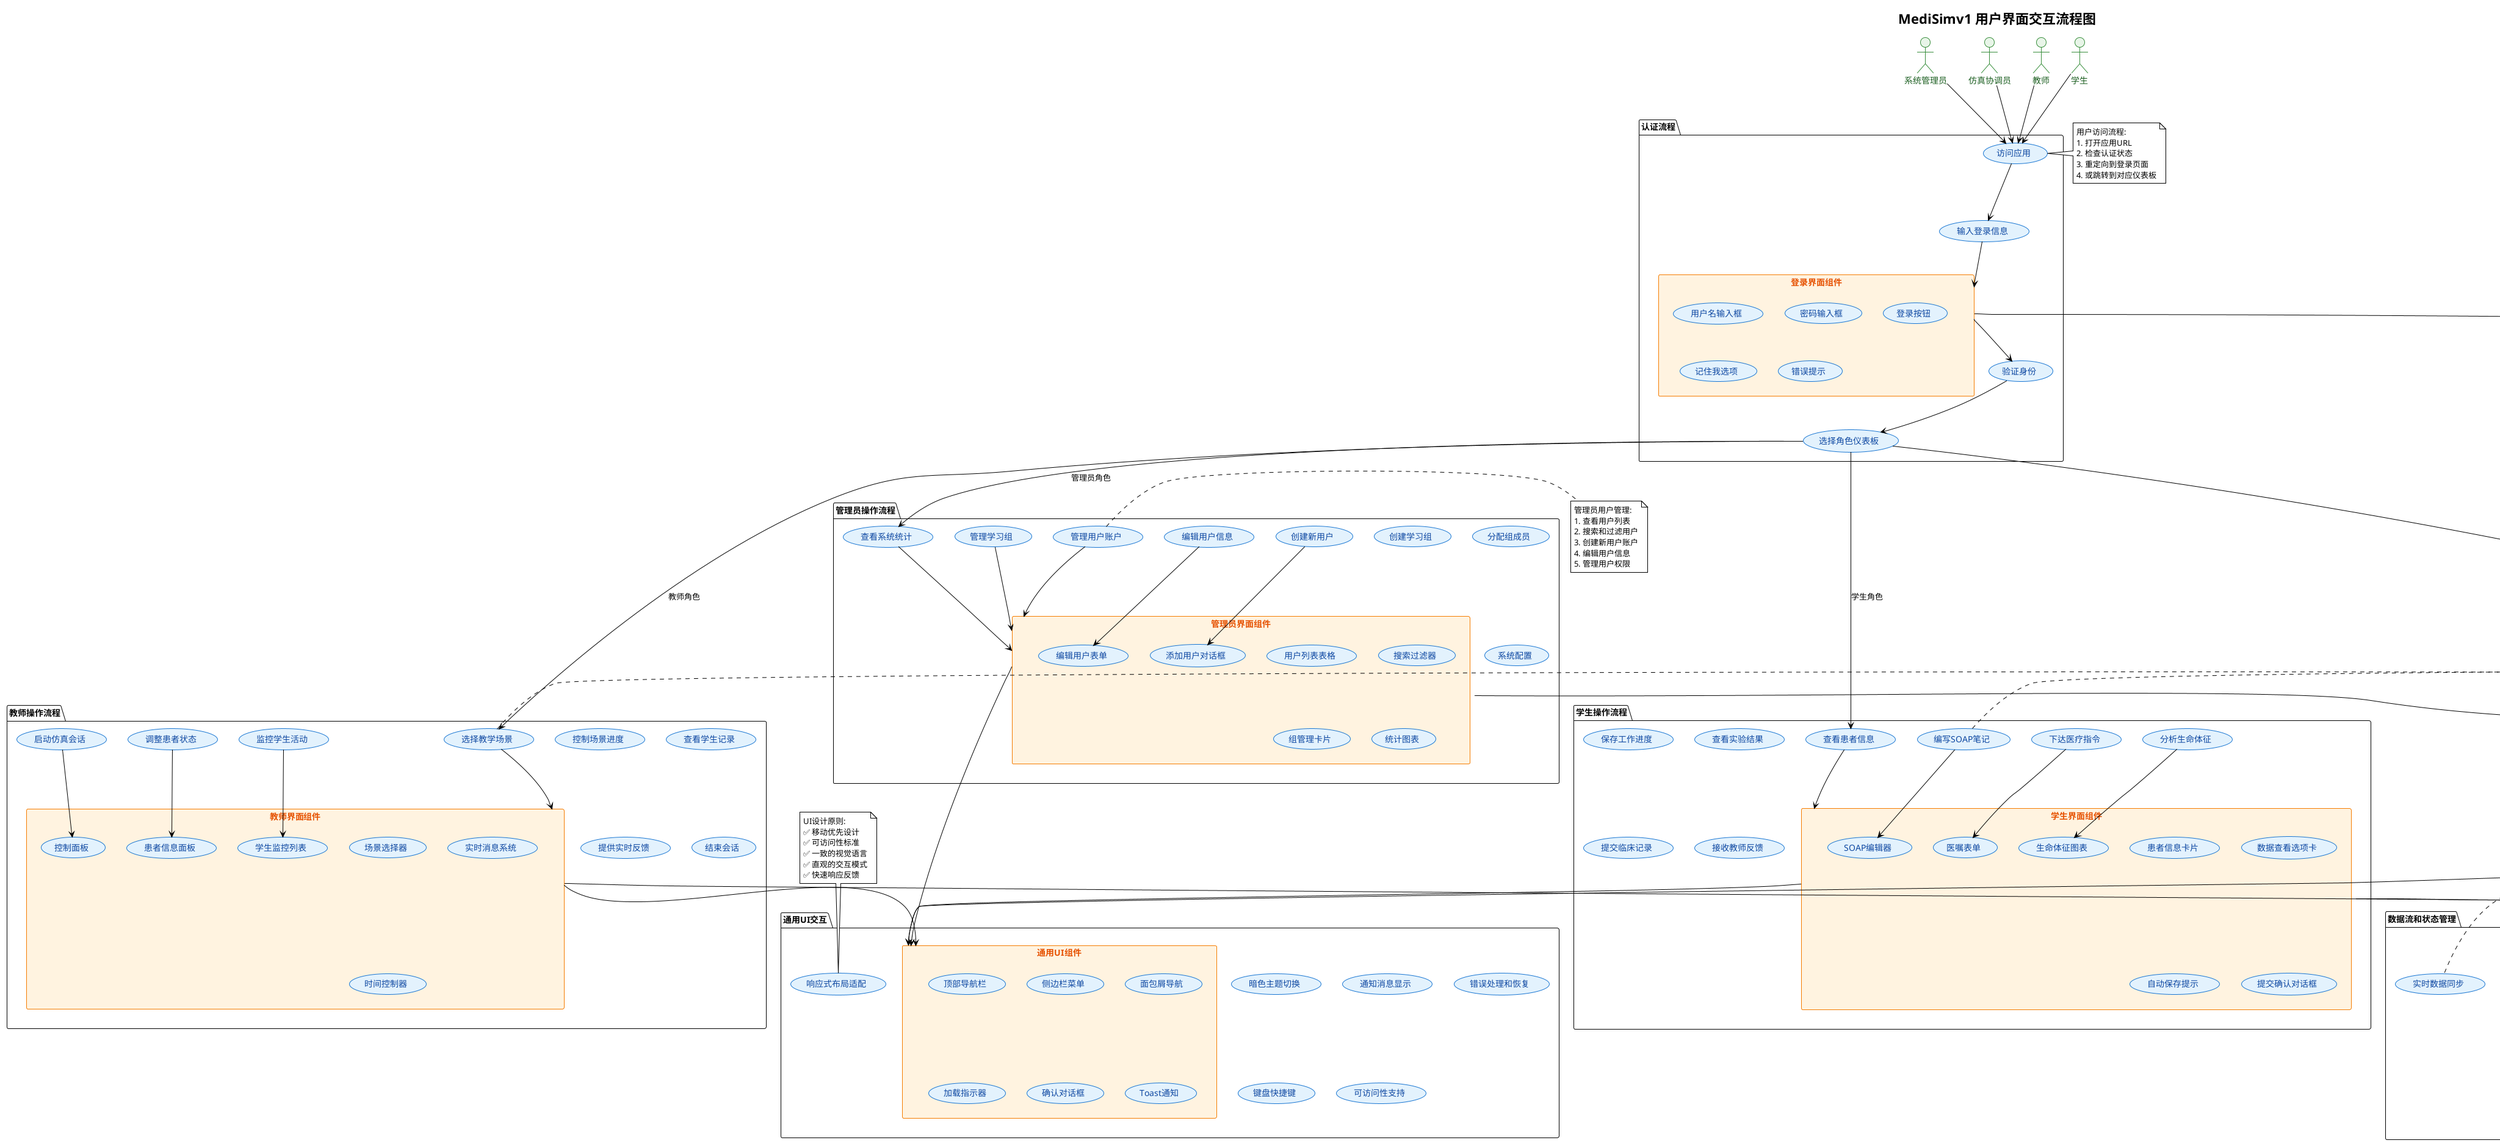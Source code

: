 @startuml MediSimv1-UI-Interaction-Flow
!theme plain
skinparam backgroundColor #FFFFFF

title MediSimv1 用户界面交互流程图

' 定义样式
skinparam actor {
    BackgroundColor #E8F5E8
    BorderColor #388E3C
    FontColor #1B5E20
}

skinparam usecase {
    BackgroundColor #E3F2FD
    BorderColor #1976D2
    FontColor #0D47A1
}

skinparam rectangle {
    BackgroundColor #FFF3E0
    BorderColor #F57C00
    FontColor #E65100
}

' 用户角色定义
actor "系统管理员" as Admin
actor "仿真协调员" as Coordinator  
actor "教师" as Instructor
actor "学生" as Student

' 登录和认证流程
package "认证流程" {
    usecase "访问应用" as AccessApp
    usecase "输入登录信息" as EnterLogin
    usecase "验证身份" as ValidateAuth
    usecase "选择角色仪表板" as SelectDashboard
    
    rectangle "登录界面组件" as LoginComponents {
        usecase "用户名输入框" as UsernameInput
        usecase "密码输入框" as PasswordInput
        usecase "登录按钮" as LoginButton
        usecase "记住我选项" as RememberMe
        usecase "错误提示" as ErrorDisplay
    }
}

' 管理员操作流程
package "管理员操作流程" {
    usecase "查看系统统计" as ViewSystemStats
    usecase "管理用户账户" as ManageUsers
    usecase "创建新用户" as CreateUser
    usecase "编辑用户信息" as EditUser
    usecase "管理学习组" as ManageGroups
    usecase "创建学习组" as CreateGroup
    usecase "分配组成员" as AssignMembers
    usecase "系统配置" as SystemConfig
    
    rectangle "管理员界面组件" as AdminComponents {
        usecase "用户列表表格" as UserTable
        usecase "搜索过滤器" as SearchFilter
        usecase "添加用户对话框" as AddUserDialog
        usecase "编辑用户表单" as EditUserForm
        usecase "组管理卡片" as GroupCards
        usecase "统计图表" as StatsCharts
    }
}

' 协调员操作流程
package "协调员操作流程" {
    usecase "管理医疗文档" as ManageDocuments
    usecase "上传新文档" as UploadDocument
    usecase "版本控制" as VersionControl
    usecase "发布计划管理" as ManageReleases
    usecase "创建发布计划" as CreateRelease
    usecase "监控系统活动" as MonitorActivity
    usecase "查看用户日志" as ViewUserLogs
    
    rectangle "协调员界面组件" as CoordinatorComponents {
        usecase "文档列表" as DocumentList
        usecase "文件上传器" as FileUploader
        usecase "版本历史" as VersionHistory
        usecase "发布计划表" as ReleaseSchedule
        usecase "活动监控面板" as ActivityPanel
        usecase "日志查看器" as LogViewer
    }
}

' 教师操作流程
package "教师操作流程" {
    usecase "选择教学场景" as SelectScenario
    usecase "启动仿真会话" as StartSimulation
    usecase "控制场景进度" as ControlScenario
    usecase "监控学生活动" as MonitorStudents
    usecase "查看学生记录" as ViewStudentRecords
    usecase "调整患者状态" as AdjustPatientStatus
    usecase "提供实时反馈" as ProvideFeedback
    usecase "结束会话" as EndSession
    
    rectangle "教师界面组件" as InstructorComponents {
        usecase "场景选择器" as ScenarioSelector
        usecase "控制面板" as ControlPanel
        usecase "学生监控列表" as StudentMonitorList
        usecase "患者信息面板" as PatientInfoPanel
        usecase "实时消息系统" as RealtimeMessaging
        usecase "时间控制器" as TimeController
    }
}

' 学生操作流程
package "学生操作流程" {
    usecase "查看患者信息" as ViewPatientInfo
    usecase "分析生命体征" as AnalyzeVitals
    usecase "查看实验结果" as ViewLabResults
    usecase "编写SOAP笔记" as WriteSOAP
    usecase "下达医疗指令" as WriteMedicalOrders
    usecase "保存工作进度" as SaveProgress
    usecase "提交临床记录" as SubmitRecords
    usecase "接收教师反馈" as ReceiveFeedback
    
    rectangle "学生界面组件" as StudentComponents {
        usecase "患者信息卡片" as PatientCard
        usecase "数据查看选项卡" as DataTabs
        usecase "生命体征图表" as VitalChart
        usecase "SOAP编辑器" as SOAPEditor
        usecase "医嘱表单" as OrdersForm
        usecase "自动保存提示" as AutoSaveIndicator
        usecase "提交确认对话框" as SubmitDialog
    }
}

' 通用UI交互
package "通用UI交互" {
    usecase "响应式布局适配" as ResponsiveLayout
    usecase "暗色主题切换" as ThemeSwitch
    usecase "通知消息显示" as NotificationDisplay
    usecase "错误处理和恢复" as ErrorHandling
    usecase "键盘快捷键" as KeyboardShortcuts
    usecase "可访问性支持" as AccessibilitySupport
    
    rectangle "通用UI组件" as CommonUIComponents {
        usecase "顶部导航栏" as TopNavigation
        usecase "侧边栏菜单" as SidebarMenu
        usecase "面包屑导航" as BreadcrumbNav
        usecase "加载指示器" as LoadingSpinner
        usecase "确认对话框" as ConfirmDialog
        usecase "Toast通知" as ToastNotification
    }
}

' 数据流和状态管理
package "数据流和状态管理" {
    usecase "全局状态管理" as GlobalState
    usecase "用户认证状态" as AuthState
    usecase "实时数据同步" as RealtimeSync
    usecase "本地缓存管理" as LocalCache
    usecase "表单状态管理" as FormState
    usecase "路由状态管理" as RouteState
    
    rectangle "状态管理组件" as StateComponents {
        usecase "React Query缓存" as ReactQueryCache
        usecase "Context API状态" as ContextState
        usecase "LocalStorage持久化" as LocalStoragePersist
        usecase "会话状态同步" as SessionSync
    }
}

' 连接关系 - 认证流程
Admin --> AccessApp
Coordinator --> AccessApp
Instructor --> AccessApp
Student --> AccessApp

AccessApp --> EnterLogin
EnterLogin --> LoginComponents
LoginComponents --> ValidateAuth
ValidateAuth --> SelectDashboard

' 管理员流程连接
SelectDashboard --> ViewSystemStats : 管理员角色
ViewSystemStats --> AdminComponents
ManageUsers --> AdminComponents
ManageGroups --> AdminComponents
CreateUser --> AddUserDialog
EditUser --> EditUserForm

' 协调员流程连接
SelectDashboard --> ManageDocuments : 协调员角色
ManageDocuments --> CoordinatorComponents
UploadDocument --> FileUploader
ManageReleases --> ReleaseSchedule
MonitorActivity --> ActivityPanel

' 教师流程连接
SelectDashboard --> SelectScenario : 教师角色
SelectScenario --> InstructorComponents
StartSimulation --> ControlPanel
MonitorStudents --> StudentMonitorList
AdjustPatientStatus --> PatientInfoPanel

' 学生流程连接
SelectDashboard --> ViewPatientInfo : 学生角色
ViewPatientInfo --> StudentComponents
WriteSOAP --> SOAPEditor
WriteMedicalOrders --> OrdersForm
AnalyzeVitals --> VitalChart

' 通用UI连接
AdminComponents --> CommonUIComponents
CoordinatorComponents --> CommonUIComponents
InstructorComponents --> CommonUIComponents
StudentComponents --> CommonUIComponents

' 状态管理连接
LoginComponents --> StateComponents
AdminComponents --> StateComponents
CoordinatorComponents --> StateComponents
InstructorComponents --> StateComponents
StudentComponents --> StateComponents

' 交互流程注释
note right of AccessApp
  用户访问流程:
  1. 打开应用URL
  2. 检查认证状态
  3. 重定向到登录页面
  4. 或跳转到对应仪表板
end note

note right of SelectScenario
  教师场景控制:
  1. 选择预设教学场景
  2. 配置场景参数
  3. 分配学生到场景
  4. 启动仿真会话
  5. 实时监控和调整
end note

note right of WriteSOAP
  学生记录编写:
  1. 查看患者当前状态
  2. 分析收集的数据
  3. 按SOAP格式编写
  4. 实时保存草稿
  5. 提交完整记录
end note

note right of ManageUsers
  管理员用户管理:
  1. 查看用户列表
  2. 搜索和过滤用户
  3. 创建新用户账户
  4. 编辑用户信息
  5. 管理用户权限
end note

' UI设计原则注释
note top of ResponsiveLayout
  UI设计原则:
  ✅ 移动优先设计
  ✅ 可访问性标准
  ✅ 一致的视觉语言
  ✅ 直观的交互模式
  ✅ 快速响应反馈
end note

note bottom of StateComponents
  状态管理策略:
  ✅ 单向数据流
  ✅ 不可变状态更新
  ✅ 乐观UI更新
  ✅ 错误边界处理
  ✅ 持久化关键状态
end note

' 性能优化注释
note left of RealtimeSync
  性能优化措施:
  - 虚拟化长列表
  - 懒加载路由组件
  - 图片压缩和预加载
  - API请求去重和缓存
  - 防抖用户输入
end note

@enduml
